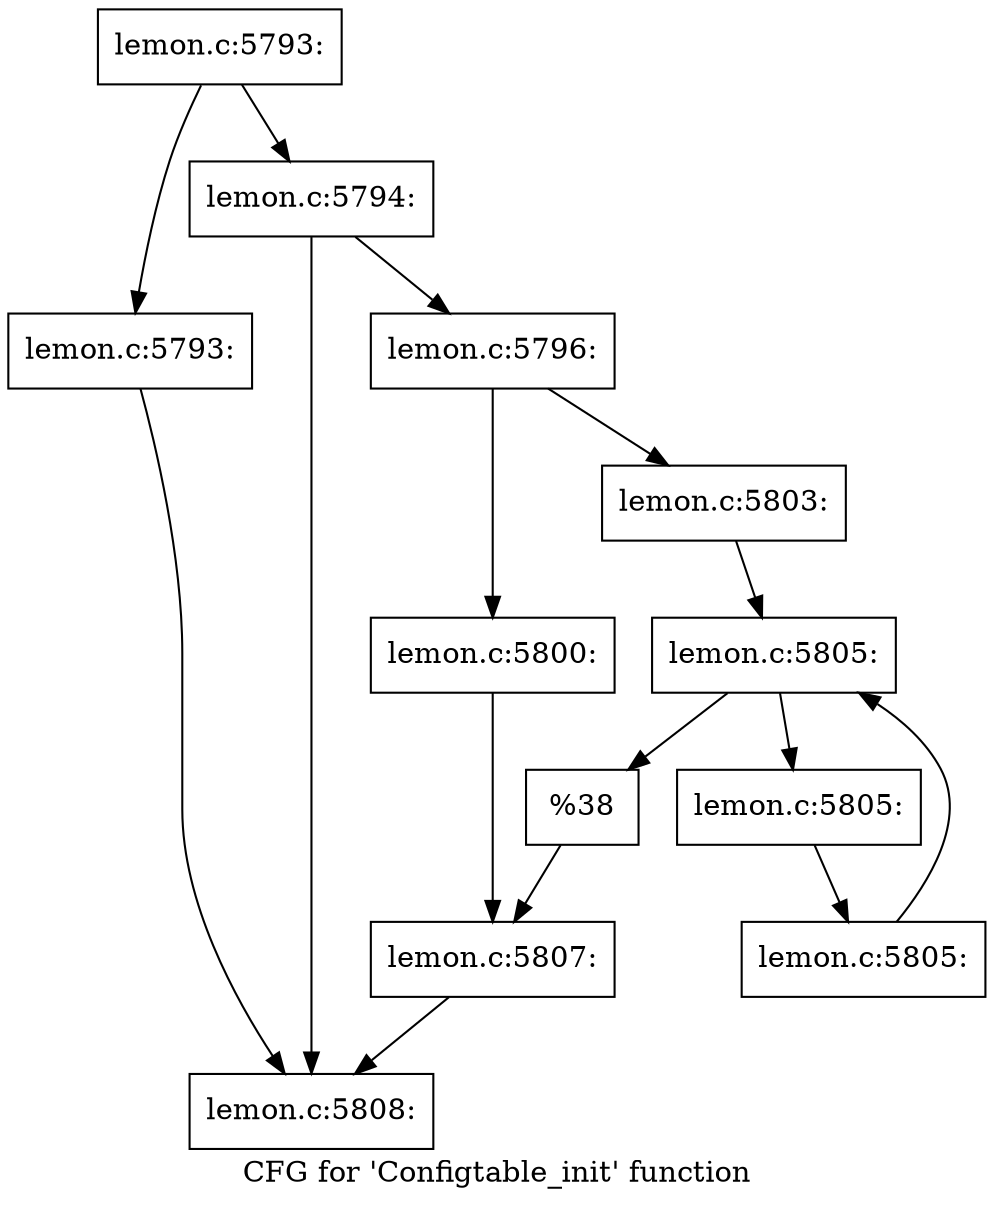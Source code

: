 digraph "CFG for 'Configtable_init' function" {
	label="CFG for 'Configtable_init' function";

	Node0x5625656f2010 [shape=record,label="{lemon.c:5793:}"];
	Node0x5625656f2010 -> Node0x5625656f3400;
	Node0x5625656f2010 -> Node0x5625656f2420;
	Node0x5625656f3400 [shape=record,label="{lemon.c:5793:}"];
	Node0x5625656f3400 -> Node0x5625656f2550;
	Node0x5625656f2420 [shape=record,label="{lemon.c:5794:}"];
	Node0x5625656f2420 -> Node0x5625656f24d0;
	Node0x5625656f2420 -> Node0x5625656f2550;
	Node0x5625656f24d0 [shape=record,label="{lemon.c:5796:}"];
	Node0x5625656f24d0 -> Node0x5625656f8ff0;
	Node0x5625656f24d0 -> Node0x5625656f9090;
	Node0x5625656f8ff0 [shape=record,label="{lemon.c:5800:}"];
	Node0x5625656f8ff0 -> Node0x5625656f9040;
	Node0x5625656f9090 [shape=record,label="{lemon.c:5803:}"];
	Node0x5625656f9090 -> Node0x5625656faaa0;
	Node0x5625656faaa0 [shape=record,label="{lemon.c:5805:}"];
	Node0x5625656faaa0 -> Node0x5625656facc0;
	Node0x5625656faaa0 -> Node0x5625656fa8f0;
	Node0x5625656facc0 [shape=record,label="{lemon.c:5805:}"];
	Node0x5625656facc0 -> Node0x5625656fac30;
	Node0x5625656fac30 [shape=record,label="{lemon.c:5805:}"];
	Node0x5625656fac30 -> Node0x5625656faaa0;
	Node0x5625656fa8f0 [shape=record,label="{%38}"];
	Node0x5625656fa8f0 -> Node0x5625656f9040;
	Node0x5625656f9040 [shape=record,label="{lemon.c:5807:}"];
	Node0x5625656f9040 -> Node0x5625656f2550;
	Node0x5625656f2550 [shape=record,label="{lemon.c:5808:}"];
}
